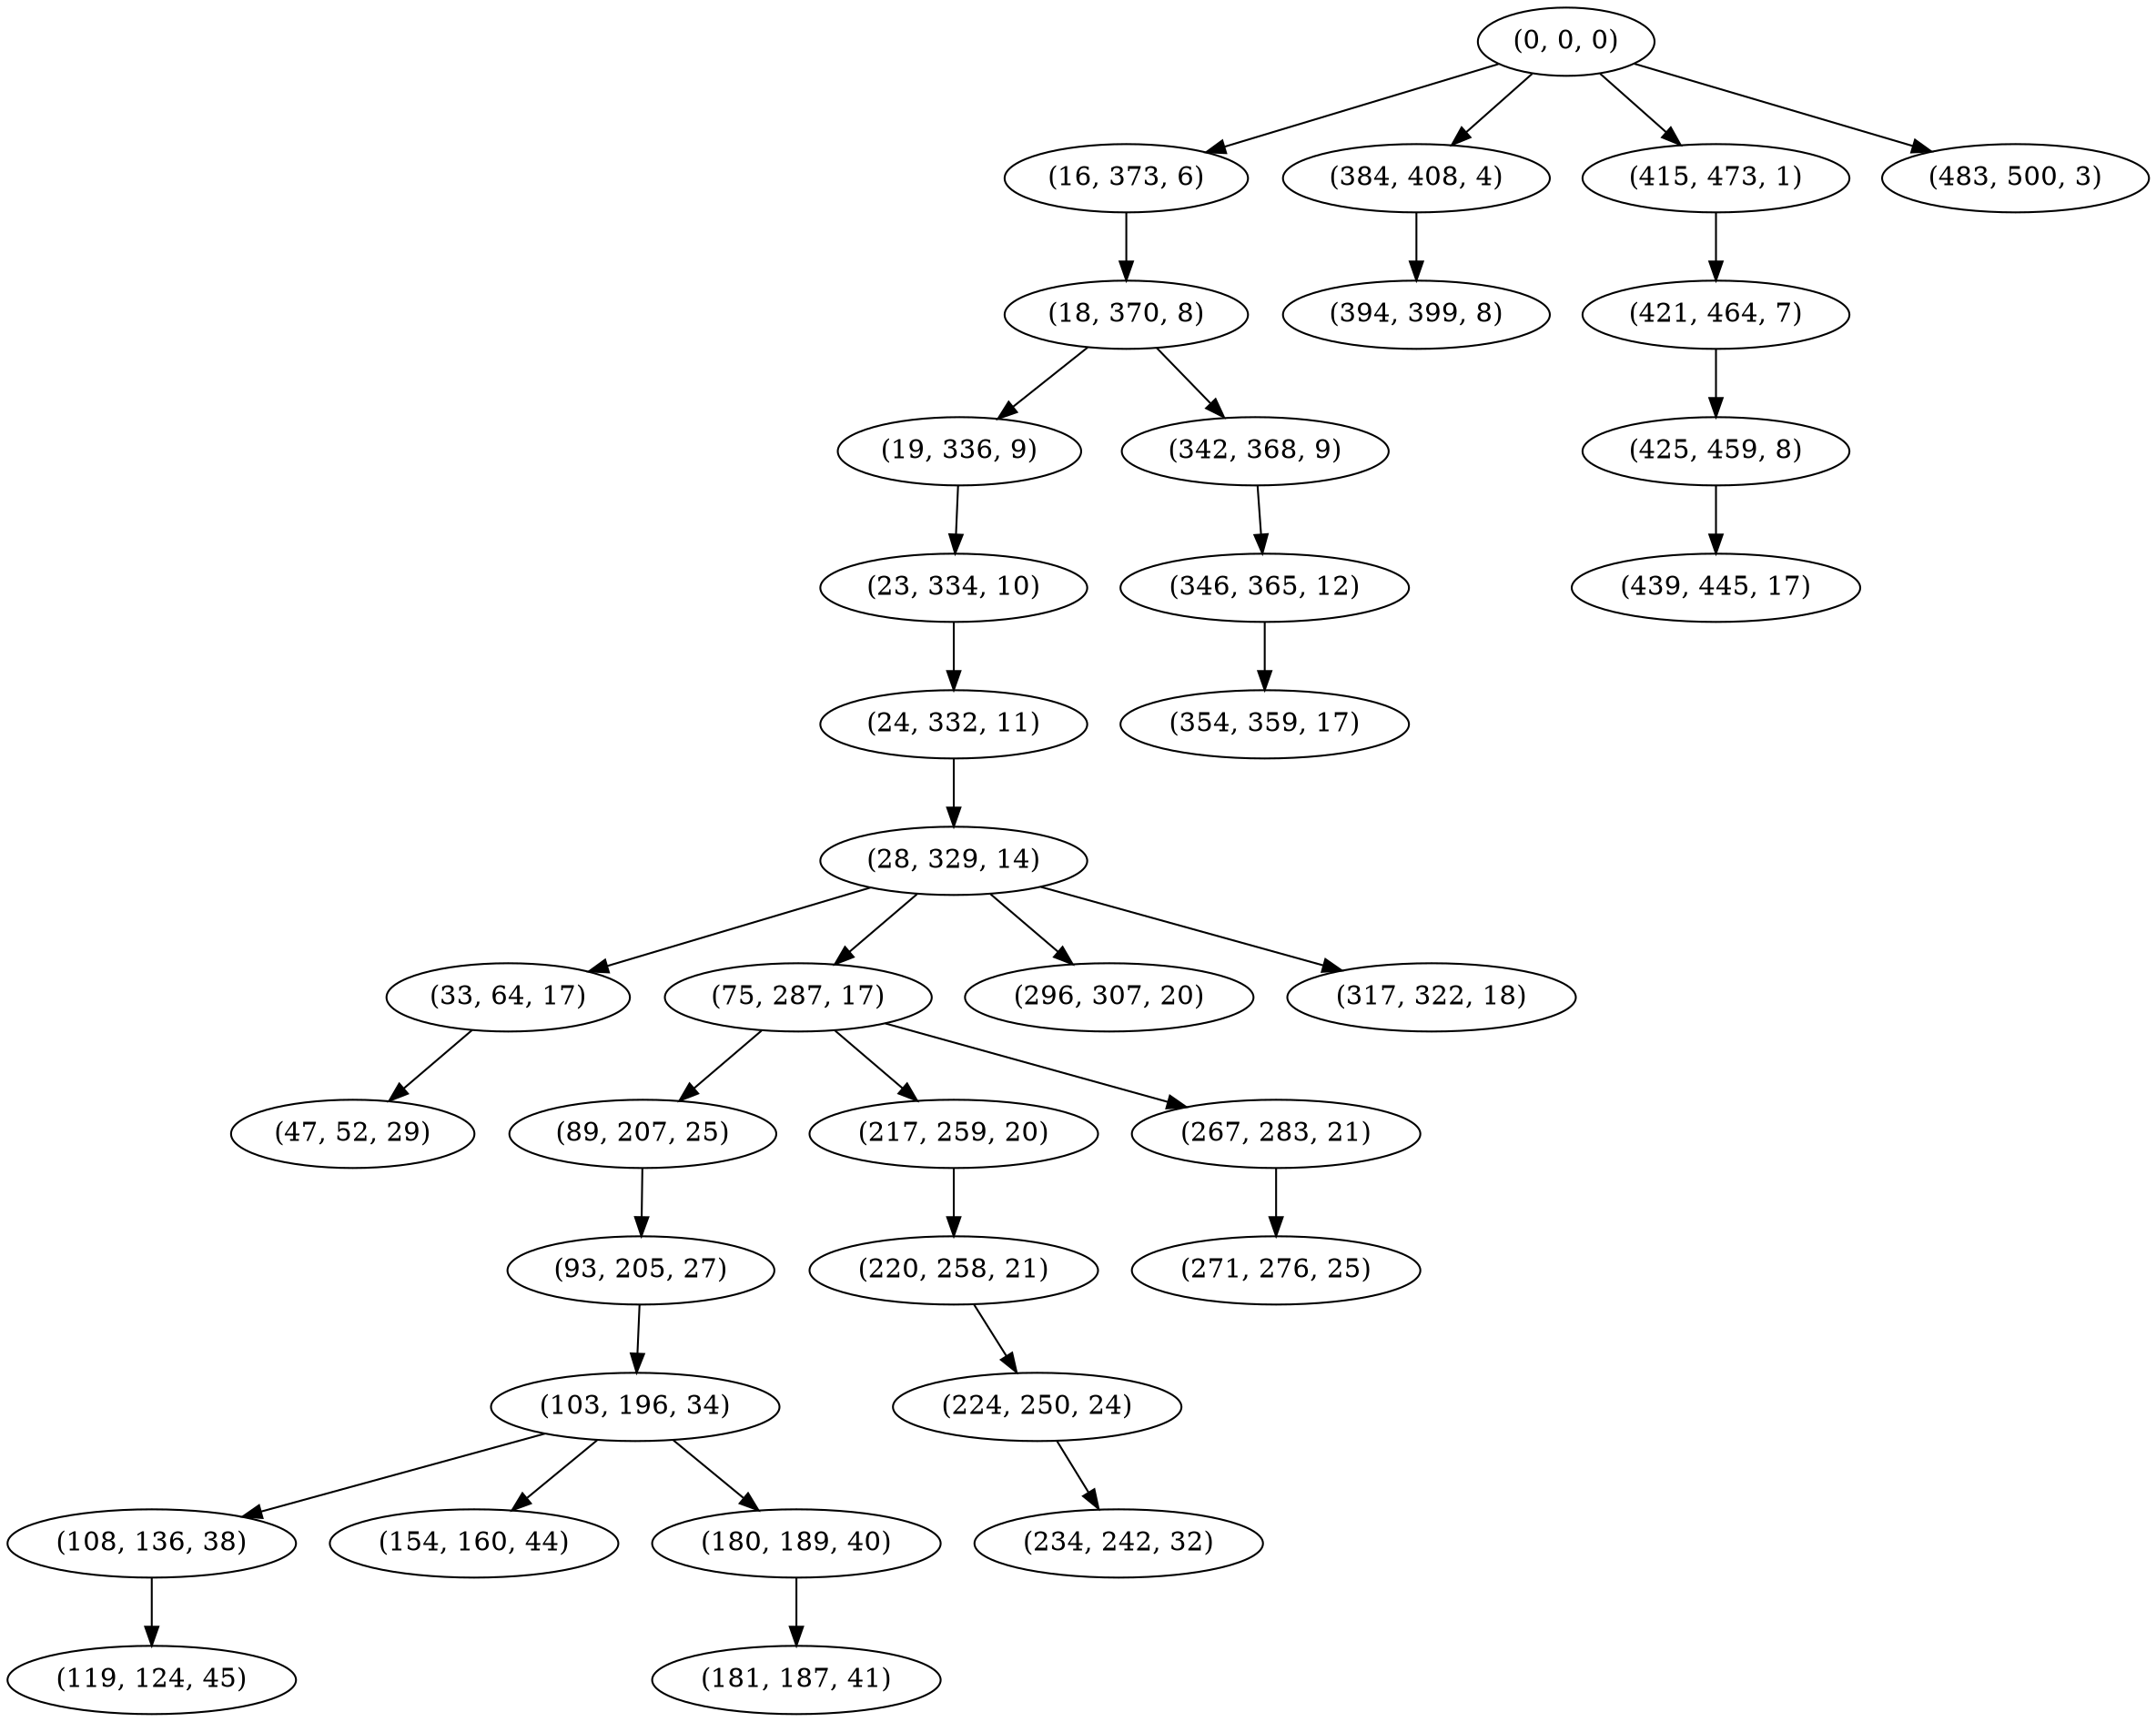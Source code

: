digraph tree {
    "(0, 0, 0)";
    "(16, 373, 6)";
    "(18, 370, 8)";
    "(19, 336, 9)";
    "(23, 334, 10)";
    "(24, 332, 11)";
    "(28, 329, 14)";
    "(33, 64, 17)";
    "(47, 52, 29)";
    "(75, 287, 17)";
    "(89, 207, 25)";
    "(93, 205, 27)";
    "(103, 196, 34)";
    "(108, 136, 38)";
    "(119, 124, 45)";
    "(154, 160, 44)";
    "(180, 189, 40)";
    "(181, 187, 41)";
    "(217, 259, 20)";
    "(220, 258, 21)";
    "(224, 250, 24)";
    "(234, 242, 32)";
    "(267, 283, 21)";
    "(271, 276, 25)";
    "(296, 307, 20)";
    "(317, 322, 18)";
    "(342, 368, 9)";
    "(346, 365, 12)";
    "(354, 359, 17)";
    "(384, 408, 4)";
    "(394, 399, 8)";
    "(415, 473, 1)";
    "(421, 464, 7)";
    "(425, 459, 8)";
    "(439, 445, 17)";
    "(483, 500, 3)";
    "(0, 0, 0)" -> "(16, 373, 6)";
    "(0, 0, 0)" -> "(384, 408, 4)";
    "(0, 0, 0)" -> "(415, 473, 1)";
    "(0, 0, 0)" -> "(483, 500, 3)";
    "(16, 373, 6)" -> "(18, 370, 8)";
    "(18, 370, 8)" -> "(19, 336, 9)";
    "(18, 370, 8)" -> "(342, 368, 9)";
    "(19, 336, 9)" -> "(23, 334, 10)";
    "(23, 334, 10)" -> "(24, 332, 11)";
    "(24, 332, 11)" -> "(28, 329, 14)";
    "(28, 329, 14)" -> "(33, 64, 17)";
    "(28, 329, 14)" -> "(75, 287, 17)";
    "(28, 329, 14)" -> "(296, 307, 20)";
    "(28, 329, 14)" -> "(317, 322, 18)";
    "(33, 64, 17)" -> "(47, 52, 29)";
    "(75, 287, 17)" -> "(89, 207, 25)";
    "(75, 287, 17)" -> "(217, 259, 20)";
    "(75, 287, 17)" -> "(267, 283, 21)";
    "(89, 207, 25)" -> "(93, 205, 27)";
    "(93, 205, 27)" -> "(103, 196, 34)";
    "(103, 196, 34)" -> "(108, 136, 38)";
    "(103, 196, 34)" -> "(154, 160, 44)";
    "(103, 196, 34)" -> "(180, 189, 40)";
    "(108, 136, 38)" -> "(119, 124, 45)";
    "(180, 189, 40)" -> "(181, 187, 41)";
    "(217, 259, 20)" -> "(220, 258, 21)";
    "(220, 258, 21)" -> "(224, 250, 24)";
    "(224, 250, 24)" -> "(234, 242, 32)";
    "(267, 283, 21)" -> "(271, 276, 25)";
    "(342, 368, 9)" -> "(346, 365, 12)";
    "(346, 365, 12)" -> "(354, 359, 17)";
    "(384, 408, 4)" -> "(394, 399, 8)";
    "(415, 473, 1)" -> "(421, 464, 7)";
    "(421, 464, 7)" -> "(425, 459, 8)";
    "(425, 459, 8)" -> "(439, 445, 17)";
}
